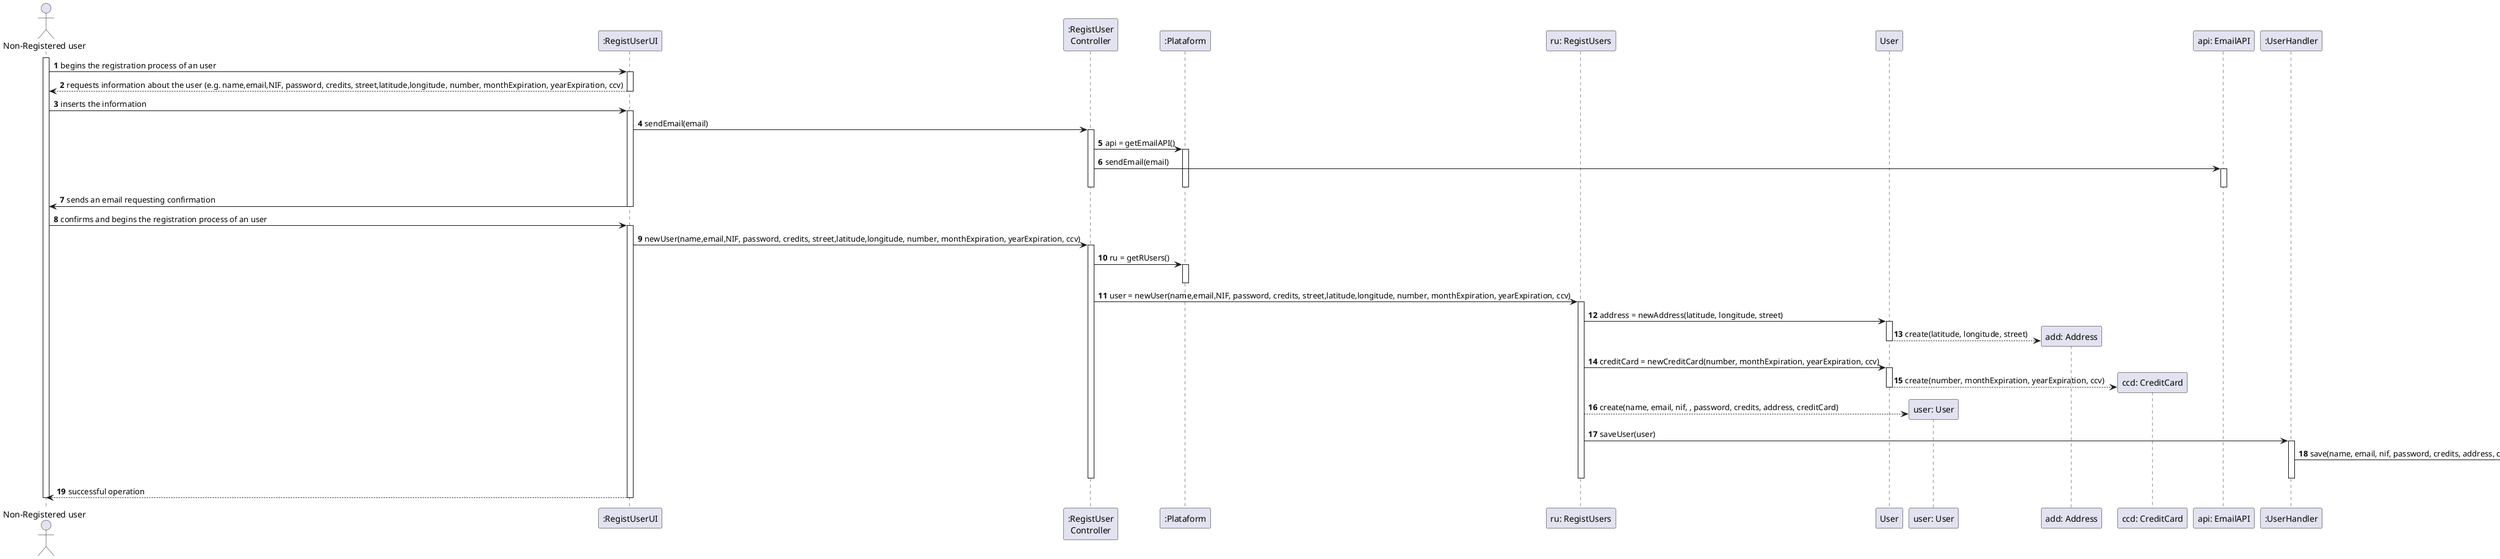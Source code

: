 @startuml
autonumber

actor "Non-Registered user" as ADM
participant ":RegistUserUI" as UI
participant ":RegistUser\nController" as CTRL
participant ":Plataform" as PLAT
participant "ru: RegistUsers" as ORGS
participant "User" as _ORG
participant "user: User" as ORG
participant "add: Address" as ADD
participant "ccd: CreditCard" as CDD
participant "api: EmailAPI" as API
participant ":UserHandler" as USH
participant ":DataBase" as DBE


activate ADM
ADM -> UI : begins the registration process of an user
activate UI

UI --> ADM : requests information about the user (e.g. name,email,NIF, password, credits, street,latitude,longitude, number, monthExpiration, yearExpiration, ccv)
deactivate UI

ADM -> UI : inserts the information
activate UI
UI -> CTRL : sendEmail(email)
activate CTRL

CTRL -> PLAT : api = getEmailAPI()
activate PLAT
CTRL -> API: sendEmail(email)
activate API
deactivate API
deactivate PLAT
deactivate CTRL
UI -> ADM : sends an email requesting confirmation
deactivate UI

ADM -> UI : confirms and begins the registration process of an user
activate UI
UI -> CTRL : newUser(name,email,NIF, password, credits, street,latitude,longitude, number, monthExpiration, yearExpiration, ccv)
activate CTRL

CTRL -> PLAT: ru = getRUsers()
activate PLAT
deactivate PLAT

CTRL -> ORGS: user = newUser(name,email,NIF, password, credits, street,latitude,longitude, number, monthExpiration, yearExpiration, ccv)
activate ORGS

ORGS -> _ORG: address = newAddress(latitude, longitude, street)
activate _ORG
_ORG --> ADD ** : create(latitude, longitude, street)
deactivate _ORG

ORGS -> _ORG: creditCard = newCreditCard(number, monthExpiration, yearExpiration, ccv)
activate _ORG
_ORG --> CDD ** : create(number, monthExpiration, yearExpiration, ccv)
deactivate _ORG

ORGS --> ORG ** : create(name, email, nif, , password, credits, address, creditCard)


ORGS -> USH: saveUser(user)
activate USH
USH -> DBE: save(name, email, nif, password, credits, address, creditCard)
activate DBE
deactivate USH
deactivate DBE
deactivate ORGS

deactivate CTRL
UI --> ADM : successful operation
deactivate UI

deactivate ADM
@enduml

